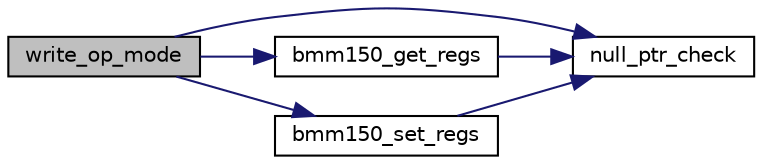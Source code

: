 digraph "write_op_mode"
{
  edge [fontname="Helvetica",fontsize="10",labelfontname="Helvetica",labelfontsize="10"];
  node [fontname="Helvetica",fontsize="10",shape=record];
  rankdir="LR";
  Node1 [label="write_op_mode",height=0.2,width=0.4,color="black", fillcolor="grey75", style="filled", fontcolor="black"];
  Node1 -> Node2 [color="midnightblue",fontsize="10",style="solid",fontname="Helvetica"];
  Node2 [label="null_ptr_check",height=0.2,width=0.4,color="black", fillcolor="white", style="filled",URL="$bmm150_8c.html#ab0bcb8de99dc3747e6249b8406c766dc",tooltip="This internal API is used to validate the device pointer for null conditions. "];
  Node1 -> Node3 [color="midnightblue",fontsize="10",style="solid",fontname="Helvetica"];
  Node3 [label="bmm150_get_regs",height=0.2,width=0.4,color="black", fillcolor="white", style="filled",URL="$bmm150_8c.html#ac3b65c846fa1d826b2addbbef4292a9c",tooltip="This API reads the data from the given register address of the sensor. "];
  Node3 -> Node2 [color="midnightblue",fontsize="10",style="solid",fontname="Helvetica"];
  Node1 -> Node4 [color="midnightblue",fontsize="10",style="solid",fontname="Helvetica"];
  Node4 [label="bmm150_set_regs",height=0.2,width=0.4,color="black", fillcolor="white", style="filled",URL="$bmm150_8c.html#a88285b4abe005f21a5cc9392dddb9de9",tooltip="This API writes the given data to the register address of the sensor. "];
  Node4 -> Node2 [color="midnightblue",fontsize="10",style="solid",fontname="Helvetica"];
}
